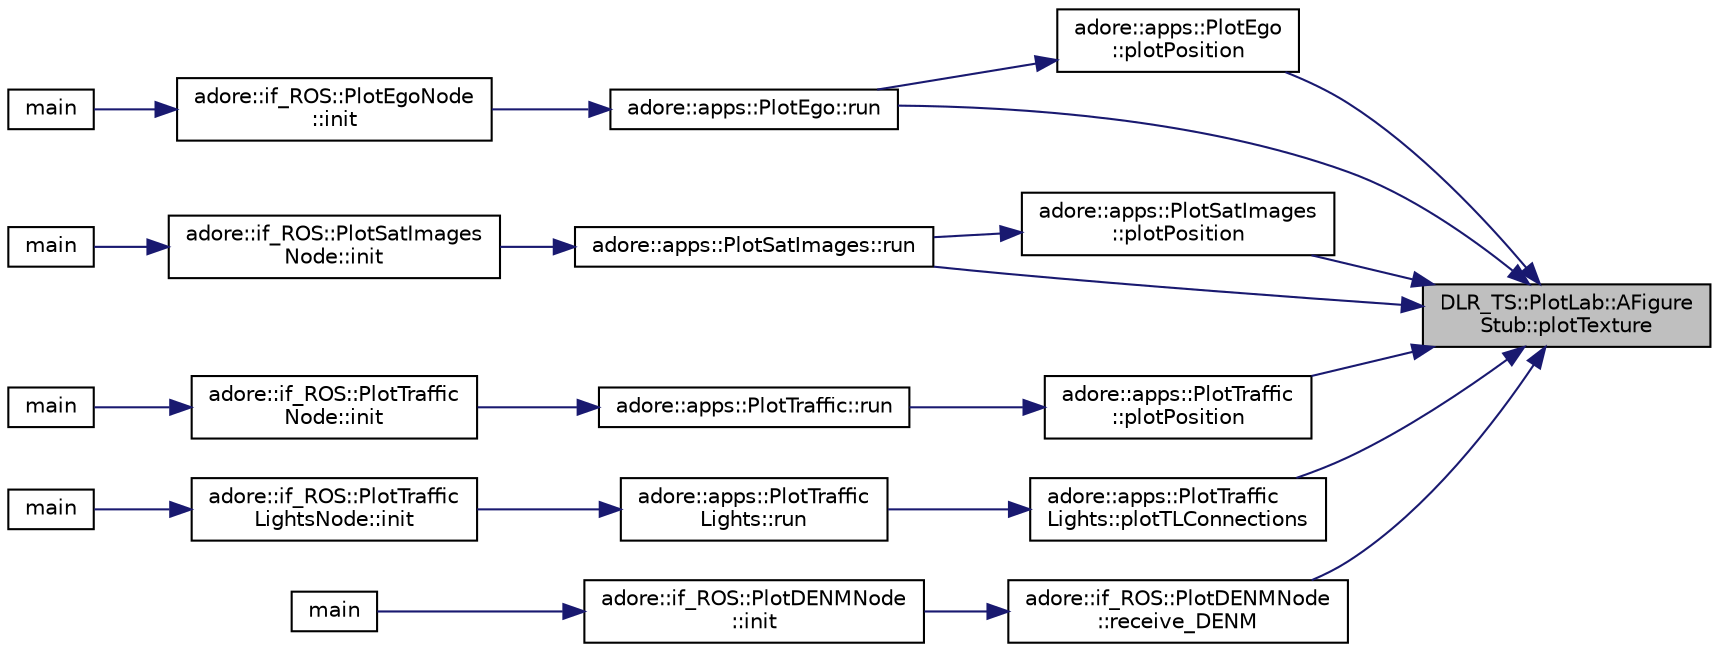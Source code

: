 digraph "DLR_TS::PlotLab::AFigureStub::plotTexture"
{
 // LATEX_PDF_SIZE
  edge [fontname="Helvetica",fontsize="10",labelfontname="Helvetica",labelfontsize="10"];
  node [fontname="Helvetica",fontsize="10",shape=record];
  rankdir="RL";
  Node1 [label="DLR_TS::PlotLab::AFigure\lStub::plotTexture",height=0.2,width=0.4,color="black", fillcolor="grey75", style="filled", fontcolor="black",tooltip=" "];
  Node1 -> Node2 [dir="back",color="midnightblue",fontsize="10",style="solid",fontname="Helvetica"];
  Node2 [label="adore::apps::PlotEgo\l::plotPosition",height=0.2,width=0.4,color="black", fillcolor="white", style="filled",URL="$classadore_1_1apps_1_1PlotEgo.html#ad0544404c555bd4d8439522667b15523",tooltip="plotting a vehicle"];
  Node2 -> Node3 [dir="back",color="midnightblue",fontsize="10",style="solid",fontname="Helvetica"];
  Node3 [label="adore::apps::PlotEgo::run",height=0.2,width=0.4,color="black", fillcolor="white", style="filled",URL="$classadore_1_1apps_1_1PlotEgo.html#a9694e6cb6541efadc64fc8bf146168f7",tooltip=" "];
  Node3 -> Node4 [dir="back",color="midnightblue",fontsize="10",style="solid",fontname="Helvetica"];
  Node4 [label="adore::if_ROS::PlotEgoNode\l::init",height=0.2,width=0.4,color="black", fillcolor="white", style="filled",URL="$classadore_1_1if__ROS_1_1PlotEgoNode.html#a711abb35ea3afc045103c0f17a41713e",tooltip=" "];
  Node4 -> Node5 [dir="back",color="midnightblue",fontsize="10",style="solid",fontname="Helvetica"];
  Node5 [label="main",height=0.2,width=0.4,color="black", fillcolor="white", style="filled",URL="$plot__ego__node_8cpp.html#a3c04138a5bfe5d72780bb7e82a18e627",tooltip=" "];
  Node1 -> Node6 [dir="back",color="midnightblue",fontsize="10",style="solid",fontname="Helvetica"];
  Node6 [label="adore::apps::PlotSatImages\l::plotPosition",height=0.2,width=0.4,color="black", fillcolor="white", style="filled",URL="$classadore_1_1apps_1_1PlotSatImages.html#a96be293082e1e7fe3c356f8f630da769",tooltip="plotting a vehicle"];
  Node6 -> Node7 [dir="back",color="midnightblue",fontsize="10",style="solid",fontname="Helvetica"];
  Node7 [label="adore::apps::PlotSatImages::run",height=0.2,width=0.4,color="black", fillcolor="white", style="filled",URL="$classadore_1_1apps_1_1PlotSatImages.html#ab7431e3cee2ab7b17f2aeb412879129e",tooltip=" "];
  Node7 -> Node8 [dir="back",color="midnightblue",fontsize="10",style="solid",fontname="Helvetica"];
  Node8 [label="adore::if_ROS::PlotSatImages\lNode::init",height=0.2,width=0.4,color="black", fillcolor="white", style="filled",URL="$classadore_1_1if__ROS_1_1PlotSatImagesNode.html#ab130eceaf0b67b8e2e680e3f2482a8a8",tooltip=" "];
  Node8 -> Node9 [dir="back",color="midnightblue",fontsize="10",style="solid",fontname="Helvetica"];
  Node9 [label="main",height=0.2,width=0.4,color="black", fillcolor="white", style="filled",URL="$plot__satimages__node_8cpp.html#a3c04138a5bfe5d72780bb7e82a18e627",tooltip=" "];
  Node1 -> Node10 [dir="back",color="midnightblue",fontsize="10",style="solid",fontname="Helvetica"];
  Node10 [label="adore::apps::PlotTraffic\l::plotPosition",height=0.2,width=0.4,color="black", fillcolor="white", style="filled",URL="$classadore_1_1apps_1_1PlotTraffic.html#a53b66f46710a20ffa4e7864fec56056f",tooltip="plotting a vehicle"];
  Node10 -> Node11 [dir="back",color="midnightblue",fontsize="10",style="solid",fontname="Helvetica"];
  Node11 [label="adore::apps::PlotTraffic::run",height=0.2,width=0.4,color="black", fillcolor="white", style="filled",URL="$classadore_1_1apps_1_1PlotTraffic.html#aec99fb7149647aefa619ecf979c2fb66",tooltip=" "];
  Node11 -> Node12 [dir="back",color="midnightblue",fontsize="10",style="solid",fontname="Helvetica"];
  Node12 [label="adore::if_ROS::PlotTraffic\lNode::init",height=0.2,width=0.4,color="black", fillcolor="white", style="filled",URL="$classadore_1_1if__ROS_1_1PlotTrafficNode.html#a13e04e642d67a9a307a789061b84002e",tooltip=" "];
  Node12 -> Node13 [dir="back",color="midnightblue",fontsize="10",style="solid",fontname="Helvetica"];
  Node13 [label="main",height=0.2,width=0.4,color="black", fillcolor="white", style="filled",URL="$plot__traffic__node_8cpp.html#a3c04138a5bfe5d72780bb7e82a18e627",tooltip=" "];
  Node1 -> Node14 [dir="back",color="midnightblue",fontsize="10",style="solid",fontname="Helvetica"];
  Node14 [label="adore::apps::PlotTraffic\lLights::plotTLConnections",height=0.2,width=0.4,color="black", fillcolor="white", style="filled",URL="$classadore_1_1apps_1_1PlotTrafficLights.html#a5a847f40f3b094984863dd28f1d49a79",tooltip=" "];
  Node14 -> Node15 [dir="back",color="midnightblue",fontsize="10",style="solid",fontname="Helvetica"];
  Node15 [label="adore::apps::PlotTraffic\lLights::run",height=0.2,width=0.4,color="black", fillcolor="white", style="filled",URL="$classadore_1_1apps_1_1PlotTrafficLights.html#a96207460e21be12289b28245e4fab4fb",tooltip=" "];
  Node15 -> Node16 [dir="back",color="midnightblue",fontsize="10",style="solid",fontname="Helvetica"];
  Node16 [label="adore::if_ROS::PlotTraffic\lLightsNode::init",height=0.2,width=0.4,color="black", fillcolor="white", style="filled",URL="$classadore_1_1if__ROS_1_1PlotTrafficLightsNode.html#ae938edd4484124c50652f63134ea3d1f",tooltip=" "];
  Node16 -> Node17 [dir="back",color="midnightblue",fontsize="10",style="solid",fontname="Helvetica"];
  Node17 [label="main",height=0.2,width=0.4,color="black", fillcolor="white", style="filled",URL="$plot__trafficlights__node_8cpp.html#a3c04138a5bfe5d72780bb7e82a18e627",tooltip=" "];
  Node1 -> Node18 [dir="back",color="midnightblue",fontsize="10",style="solid",fontname="Helvetica"];
  Node18 [label="adore::if_ROS::PlotDENMNode\l::receive_DENM",height=0.2,width=0.4,color="black", fillcolor="white", style="filled",URL="$classadore_1_1if__ROS_1_1PlotDENMNode.html#a26ed079bd0ac045eec6ced4623c4befd",tooltip=" "];
  Node18 -> Node19 [dir="back",color="midnightblue",fontsize="10",style="solid",fontname="Helvetica"];
  Node19 [label="adore::if_ROS::PlotDENMNode\l::init",height=0.2,width=0.4,color="black", fillcolor="white", style="filled",URL="$classadore_1_1if__ROS_1_1PlotDENMNode.html#ac158c8c959f2ef41cbcd4fbd0eea42bf",tooltip=" "];
  Node19 -> Node20 [dir="back",color="midnightblue",fontsize="10",style="solid",fontname="Helvetica"];
  Node20 [label="main",height=0.2,width=0.4,color="black", fillcolor="white", style="filled",URL="$denm__plotter__node_8cpp.html#a3c04138a5bfe5d72780bb7e82a18e627",tooltip=" "];
  Node1 -> Node3 [dir="back",color="midnightblue",fontsize="10",style="solid",fontname="Helvetica"];
  Node1 -> Node7 [dir="back",color="midnightblue",fontsize="10",style="solid",fontname="Helvetica"];
}
